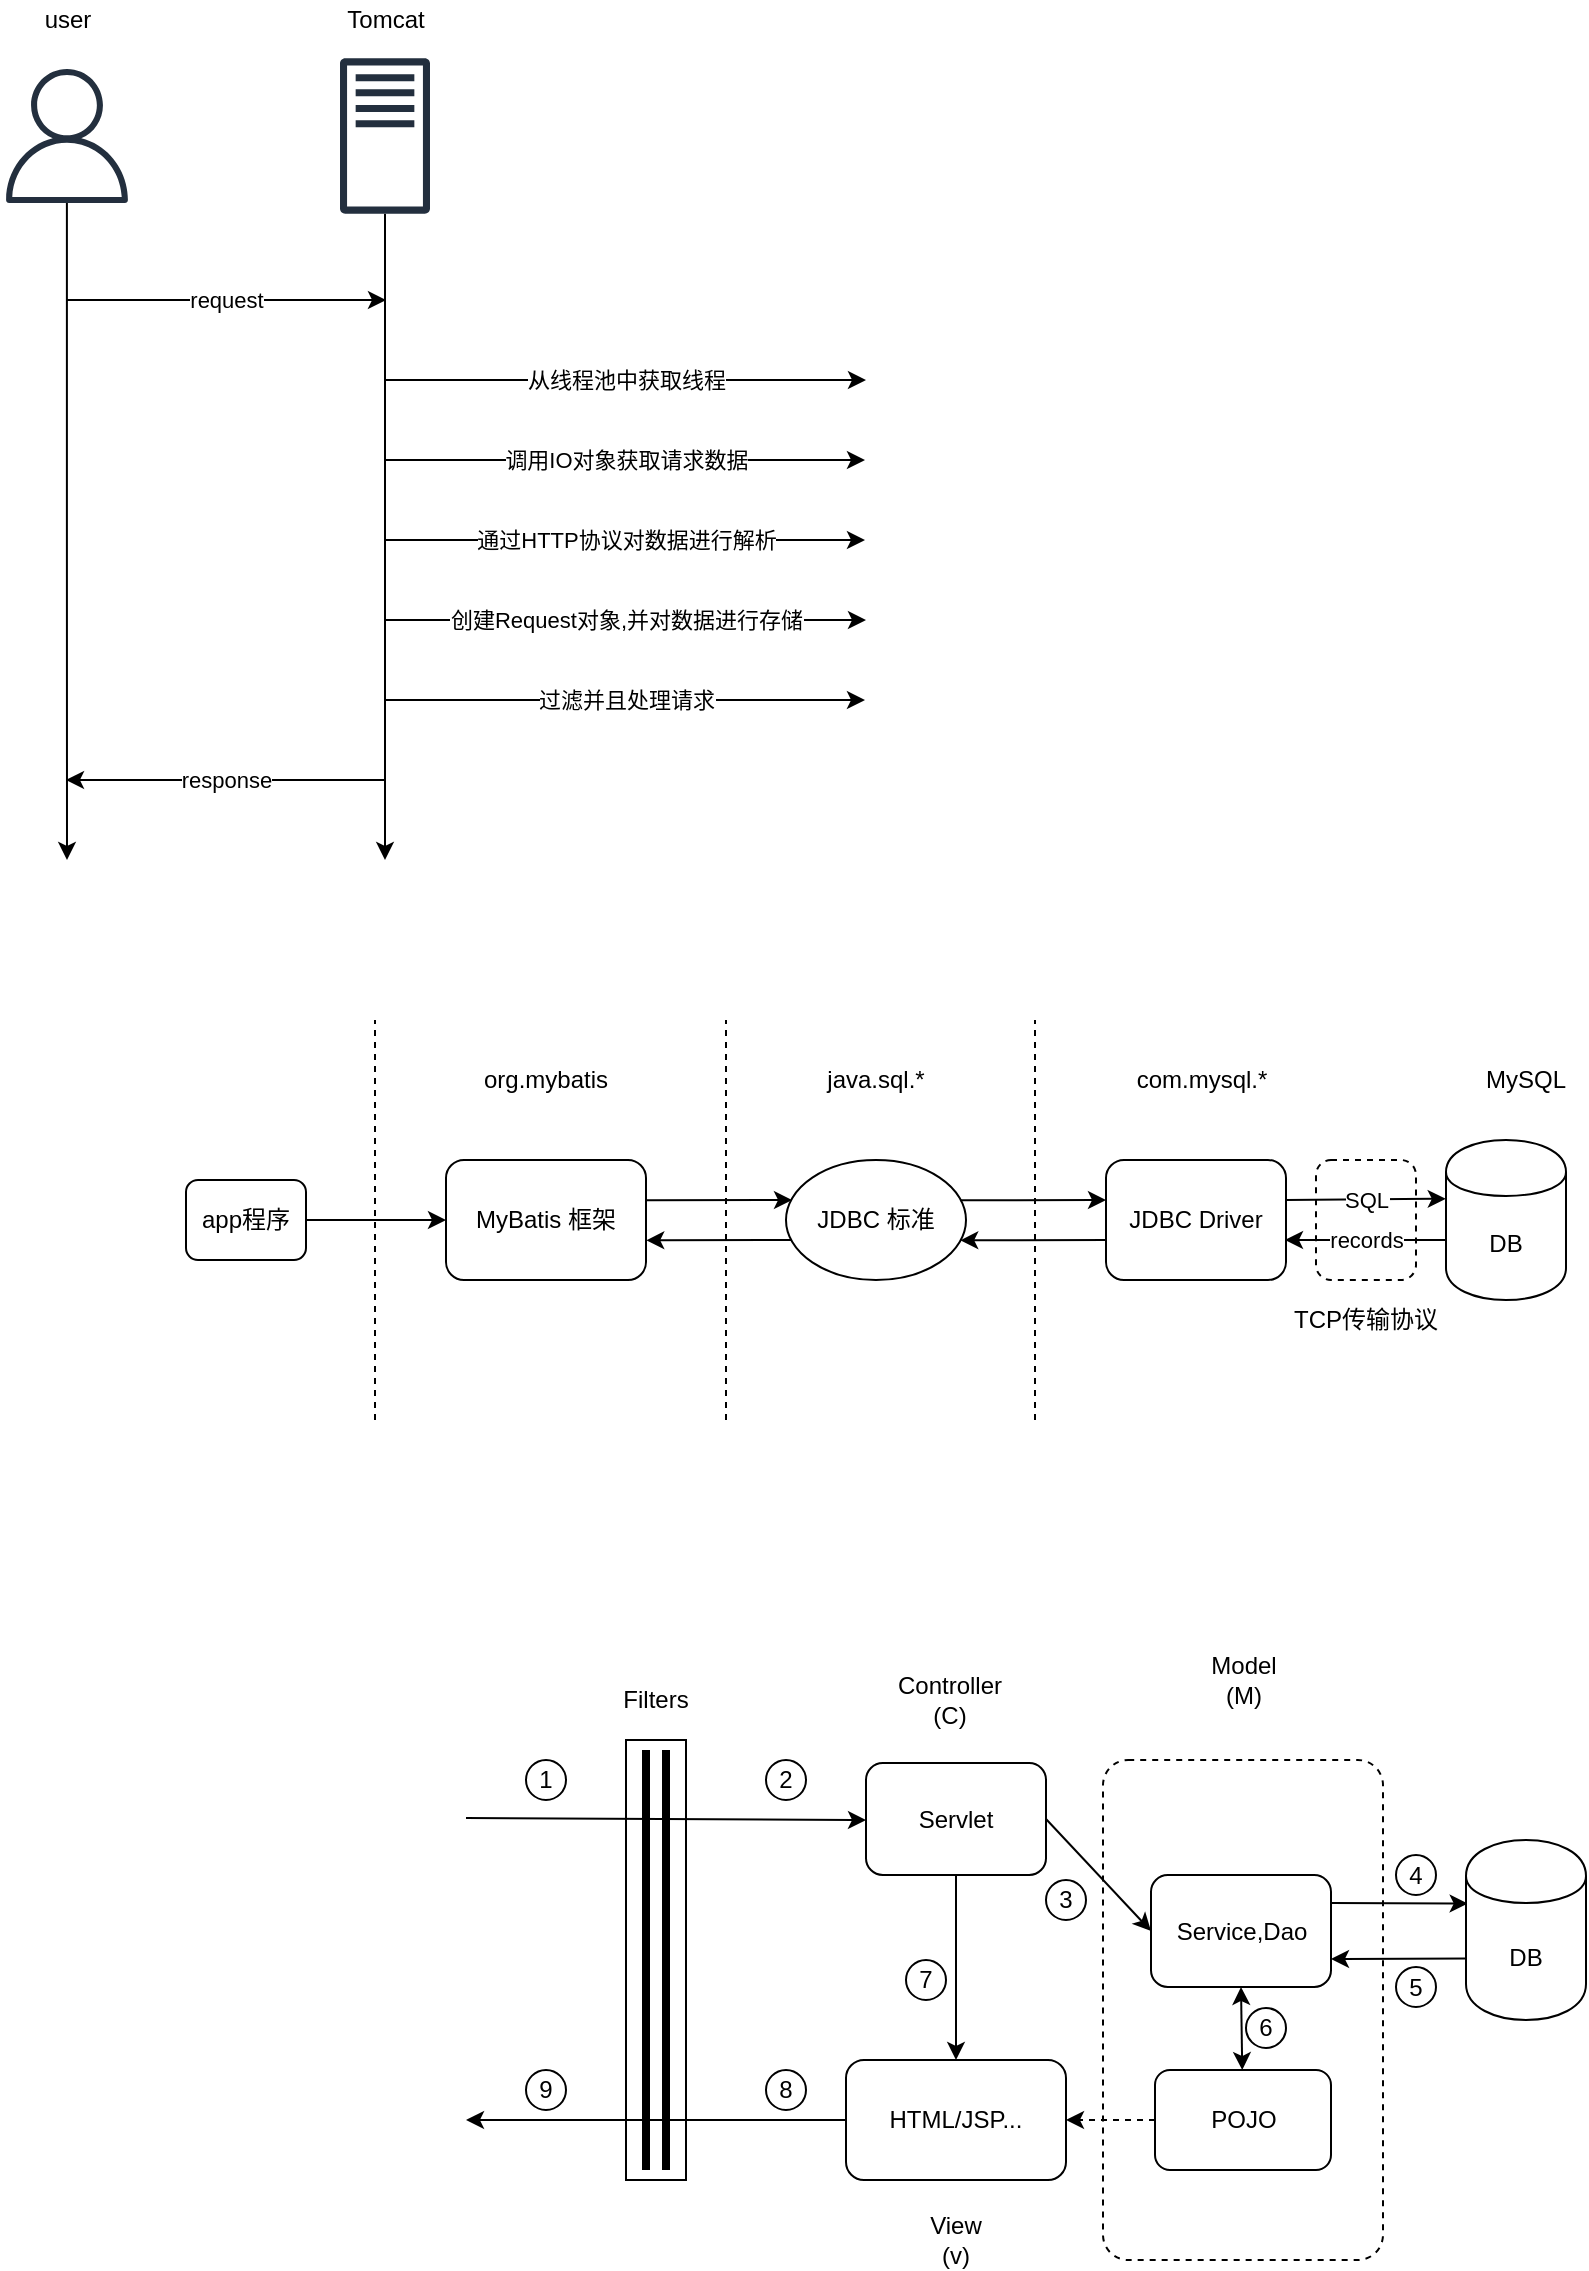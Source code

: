 <mxfile version="12.4.1" type="github" pages="1">
  <diagram id="uQzB3ri-bsp8VUMcORI5" name="第 1 页">
    <mxGraphModel dx="865" dy="514" grid="1" gridSize="10" guides="1" tooltips="1" connect="1" arrows="1" fold="1" page="1" pageScale="1" pageWidth="1200" pageHeight="1920" math="0" shadow="0">
      <root>
        <mxCell id="0"/>
        <mxCell id="1" parent="0"/>
        <mxCell id="f6cel8fHr0TImWsFFgJo-74" value="" style="rounded=1;whiteSpace=wrap;html=1;arcSize=9;dashed=1;" vertex="1" parent="1">
          <mxGeometry x="678.5" y="930" width="140" height="250" as="geometry"/>
        </mxCell>
        <mxCell id="f6cel8fHr0TImWsFFgJo-33" value="" style="rounded=1;whiteSpace=wrap;html=1;dashed=1;" vertex="1" parent="1">
          <mxGeometry x="785" y="630" width="50" height="60" as="geometry"/>
        </mxCell>
        <mxCell id="f6cel8fHr0TImWsFFgJo-11" style="edgeStyle=orthogonalEdgeStyle;rounded=0;orthogonalLoop=1;jettySize=auto;html=1;" edge="1" parent="1" source="f6cel8fHr0TImWsFFgJo-6">
          <mxGeometry relative="1" as="geometry">
            <mxPoint x="160.5" y="480" as="targetPoint"/>
          </mxGeometry>
        </mxCell>
        <mxCell id="f6cel8fHr0TImWsFFgJo-6" value="" style="outlineConnect=0;fontColor=#232F3E;gradientColor=none;fillColor=#232F3E;strokeColor=none;dashed=0;verticalLabelPosition=bottom;verticalAlign=top;align=center;html=1;fontSize=12;fontStyle=0;aspect=fixed;pointerEvents=1;shape=mxgraph.aws4.user;" vertex="1" parent="1">
          <mxGeometry x="127" y="84.5" width="67" height="67" as="geometry"/>
        </mxCell>
        <mxCell id="f6cel8fHr0TImWsFFgJo-12" style="edgeStyle=orthogonalEdgeStyle;rounded=0;orthogonalLoop=1;jettySize=auto;html=1;" edge="1" parent="1" source="f6cel8fHr0TImWsFFgJo-7">
          <mxGeometry relative="1" as="geometry">
            <mxPoint x="319.5" y="480" as="targetPoint"/>
          </mxGeometry>
        </mxCell>
        <mxCell id="f6cel8fHr0TImWsFFgJo-7" value="" style="outlineConnect=0;fontColor=#232F3E;gradientColor=none;fillColor=#232F3E;strokeColor=none;dashed=0;verticalLabelPosition=bottom;verticalAlign=top;align=center;html=1;fontSize=12;fontStyle=0;aspect=fixed;pointerEvents=1;shape=mxgraph.aws4.traditional_server;" vertex="1" parent="1">
          <mxGeometry x="297" y="79" width="45" height="78" as="geometry"/>
        </mxCell>
        <mxCell id="f6cel8fHr0TImWsFFgJo-8" value="user" style="text;html=1;strokeColor=none;fillColor=none;align=center;verticalAlign=middle;whiteSpace=wrap;rounded=0;" vertex="1" parent="1">
          <mxGeometry x="140.5" y="50" width="40" height="20" as="geometry"/>
        </mxCell>
        <mxCell id="f6cel8fHr0TImWsFFgJo-10" value="Tomcat" style="text;html=1;strokeColor=none;fillColor=none;align=center;verticalAlign=middle;whiteSpace=wrap;rounded=0;" vertex="1" parent="1">
          <mxGeometry x="299.5" y="50" width="40" height="20" as="geometry"/>
        </mxCell>
        <mxCell id="f6cel8fHr0TImWsFFgJo-13" value="request" style="endArrow=classic;html=1;" edge="1" parent="1">
          <mxGeometry width="50" height="50" relative="1" as="geometry">
            <mxPoint x="160" y="200" as="sourcePoint"/>
            <mxPoint x="320" y="200" as="targetPoint"/>
          </mxGeometry>
        </mxCell>
        <mxCell id="f6cel8fHr0TImWsFFgJo-14" value="从线程池中获取线程" style="endArrow=classic;html=1;" edge="1" parent="1">
          <mxGeometry width="50" height="50" relative="1" as="geometry">
            <mxPoint x="320" y="240" as="sourcePoint"/>
            <mxPoint x="560" y="240" as="targetPoint"/>
          </mxGeometry>
        </mxCell>
        <mxCell id="f6cel8fHr0TImWsFFgJo-15" value="调用IO对象获取请求数据" style="endArrow=classic;html=1;" edge="1" parent="1">
          <mxGeometry width="50" height="50" relative="1" as="geometry">
            <mxPoint x="319.5" y="280" as="sourcePoint"/>
            <mxPoint x="559.5" y="280" as="targetPoint"/>
          </mxGeometry>
        </mxCell>
        <mxCell id="f6cel8fHr0TImWsFFgJo-16" value="通过HTTP协议对数据进行解析" style="endArrow=classic;html=1;" edge="1" parent="1">
          <mxGeometry width="50" height="50" relative="1" as="geometry">
            <mxPoint x="319.5" y="320" as="sourcePoint"/>
            <mxPoint x="559.5" y="320" as="targetPoint"/>
          </mxGeometry>
        </mxCell>
        <mxCell id="f6cel8fHr0TImWsFFgJo-17" value="创建Request对象,并对数据进行存储" style="endArrow=classic;html=1;" edge="1" parent="1">
          <mxGeometry width="50" height="50" relative="1" as="geometry">
            <mxPoint x="320" y="360" as="sourcePoint"/>
            <mxPoint x="560" y="360" as="targetPoint"/>
          </mxGeometry>
        </mxCell>
        <mxCell id="f6cel8fHr0TImWsFFgJo-18" value="过滤并且处理请求" style="endArrow=classic;html=1;" edge="1" parent="1">
          <mxGeometry width="50" height="50" relative="1" as="geometry">
            <mxPoint x="319.5" y="400" as="sourcePoint"/>
            <mxPoint x="559.5" y="400" as="targetPoint"/>
          </mxGeometry>
        </mxCell>
        <mxCell id="f6cel8fHr0TImWsFFgJo-19" value="response" style="endArrow=classic;html=1;" edge="1" parent="1">
          <mxGeometry width="50" height="50" relative="1" as="geometry">
            <mxPoint x="320" y="440" as="sourcePoint"/>
            <mxPoint x="160" y="440" as="targetPoint"/>
          </mxGeometry>
        </mxCell>
        <mxCell id="f6cel8fHr0TImWsFFgJo-21" value="DB" style="shape=cylinder;whiteSpace=wrap;html=1;boundedLbl=1;backgroundOutline=1;" vertex="1" parent="1">
          <mxGeometry x="850" y="620" width="60" height="80" as="geometry"/>
        </mxCell>
        <mxCell id="f6cel8fHr0TImWsFFgJo-22" value="MySQL" style="text;html=1;strokeColor=none;fillColor=none;align=center;verticalAlign=middle;whiteSpace=wrap;rounded=0;" vertex="1" parent="1">
          <mxGeometry x="870" y="580" width="40" height="20" as="geometry"/>
        </mxCell>
        <mxCell id="f6cel8fHr0TImWsFFgJo-23" value="JDBC Driver" style="rounded=1;whiteSpace=wrap;html=1;" vertex="1" parent="1">
          <mxGeometry x="680" y="630" width="90" height="60" as="geometry"/>
        </mxCell>
        <mxCell id="f6cel8fHr0TImWsFFgJo-27" value="SQL" style="endArrow=classic;html=1;entryX=-0.002;entryY=0.367;entryDx=0;entryDy=0;entryPerimeter=0;" edge="1" parent="1" target="f6cel8fHr0TImWsFFgJo-21">
          <mxGeometry width="50" height="50" relative="1" as="geometry">
            <mxPoint x="770" y="650" as="sourcePoint"/>
            <mxPoint x="840" y="650" as="targetPoint"/>
          </mxGeometry>
        </mxCell>
        <mxCell id="f6cel8fHr0TImWsFFgJo-28" value="records" style="endArrow=classic;html=1;" edge="1" parent="1">
          <mxGeometry width="50" height="50" relative="1" as="geometry">
            <mxPoint x="849.5" y="670" as="sourcePoint"/>
            <mxPoint x="769.5" y="670" as="targetPoint"/>
          </mxGeometry>
        </mxCell>
        <mxCell id="f6cel8fHr0TImWsFFgJo-34" value="TCP传输协议" style="text;html=1;strokeColor=none;fillColor=none;align=center;verticalAlign=middle;whiteSpace=wrap;rounded=0;dashed=1;" vertex="1" parent="1">
          <mxGeometry x="770" y="700" width="80" height="20" as="geometry"/>
        </mxCell>
        <mxCell id="f6cel8fHr0TImWsFFgJo-37" value="JDBC 标准" style="ellipse;whiteSpace=wrap;html=1;" vertex="1" parent="1">
          <mxGeometry x="520" y="630" width="90" height="60" as="geometry"/>
        </mxCell>
        <mxCell id="f6cel8fHr0TImWsFFgJo-39" value="" style="endArrow=none;html=1;exitX=0.968;exitY=0.669;exitDx=0;exitDy=0;exitPerimeter=0;startArrow=classic;startFill=1;endFill=0;" edge="1" parent="1" source="f6cel8fHr0TImWsFFgJo-37">
          <mxGeometry width="50" height="50" relative="1" as="geometry">
            <mxPoint x="610" y="670" as="sourcePoint"/>
            <mxPoint x="680" y="670" as="targetPoint"/>
          </mxGeometry>
        </mxCell>
        <mxCell id="f6cel8fHr0TImWsFFgJo-40" value="" style="endArrow=classic;html=1;exitX=0.968;exitY=0.669;exitDx=0;exitDy=0;exitPerimeter=0;startArrow=none;startFill=0;endFill=1;" edge="1" parent="1">
          <mxGeometry width="50" height="50" relative="1" as="geometry">
            <mxPoint x="607.12" y="650.14" as="sourcePoint"/>
            <mxPoint x="680" y="650" as="targetPoint"/>
          </mxGeometry>
        </mxCell>
        <mxCell id="f6cel8fHr0TImWsFFgJo-41" value="MyBatis 框架" style="rounded=1;whiteSpace=wrap;html=1;" vertex="1" parent="1">
          <mxGeometry x="350" y="630" width="100" height="60" as="geometry"/>
        </mxCell>
        <mxCell id="f6cel8fHr0TImWsFFgJo-42" value="" style="endArrow=classic;html=1;exitX=0.968;exitY=0.669;exitDx=0;exitDy=0;exitPerimeter=0;startArrow=none;startFill=0;endFill=1;" edge="1" parent="1">
          <mxGeometry width="50" height="50" relative="1" as="geometry">
            <mxPoint x="450.12" y="650.14" as="sourcePoint"/>
            <mxPoint x="523" y="650" as="targetPoint"/>
          </mxGeometry>
        </mxCell>
        <mxCell id="f6cel8fHr0TImWsFFgJo-43" value="" style="endArrow=none;html=1;exitX=0.968;exitY=0.669;exitDx=0;exitDy=0;exitPerimeter=0;startArrow=classic;startFill=1;endFill=0;" edge="1" parent="1">
          <mxGeometry width="50" height="50" relative="1" as="geometry">
            <mxPoint x="450.12" y="670.14" as="sourcePoint"/>
            <mxPoint x="523" y="670" as="targetPoint"/>
          </mxGeometry>
        </mxCell>
        <mxCell id="f6cel8fHr0TImWsFFgJo-45" style="edgeStyle=orthogonalEdgeStyle;rounded=0;orthogonalLoop=1;jettySize=auto;html=1;entryX=0;entryY=0.5;entryDx=0;entryDy=0;startArrow=none;startFill=0;endArrow=classic;endFill=1;" edge="1" parent="1" source="f6cel8fHr0TImWsFFgJo-44" target="f6cel8fHr0TImWsFFgJo-41">
          <mxGeometry relative="1" as="geometry"/>
        </mxCell>
        <mxCell id="f6cel8fHr0TImWsFFgJo-44" value="app程序" style="rounded=1;whiteSpace=wrap;html=1;" vertex="1" parent="1">
          <mxGeometry x="220" y="640" width="60" height="40" as="geometry"/>
        </mxCell>
        <mxCell id="f6cel8fHr0TImWsFFgJo-46" value="" style="endArrow=none;dashed=1;html=1;" edge="1" parent="1">
          <mxGeometry width="50" height="50" relative="1" as="geometry">
            <mxPoint x="314.5" y="760" as="sourcePoint"/>
            <mxPoint x="314.5" y="560" as="targetPoint"/>
          </mxGeometry>
        </mxCell>
        <mxCell id="f6cel8fHr0TImWsFFgJo-47" value="" style="endArrow=none;dashed=1;html=1;" edge="1" parent="1">
          <mxGeometry width="50" height="50" relative="1" as="geometry">
            <mxPoint x="490.0" y="760" as="sourcePoint"/>
            <mxPoint x="490.0" y="560" as="targetPoint"/>
          </mxGeometry>
        </mxCell>
        <mxCell id="f6cel8fHr0TImWsFFgJo-48" value="" style="endArrow=none;dashed=1;html=1;" edge="1" parent="1">
          <mxGeometry width="50" height="50" relative="1" as="geometry">
            <mxPoint x="644.5" y="760" as="sourcePoint"/>
            <mxPoint x="644.5" y="560" as="targetPoint"/>
          </mxGeometry>
        </mxCell>
        <mxCell id="f6cel8fHr0TImWsFFgJo-49" value="org.mybatis" style="text;html=1;strokeColor=none;fillColor=none;align=center;verticalAlign=middle;whiteSpace=wrap;rounded=0;" vertex="1" parent="1">
          <mxGeometry x="380" y="580" width="40" height="20" as="geometry"/>
        </mxCell>
        <mxCell id="f6cel8fHr0TImWsFFgJo-50" value="java.sql.*" style="text;html=1;strokeColor=none;fillColor=none;align=center;verticalAlign=middle;whiteSpace=wrap;rounded=0;" vertex="1" parent="1">
          <mxGeometry x="545" y="580" width="40" height="20" as="geometry"/>
        </mxCell>
        <mxCell id="f6cel8fHr0TImWsFFgJo-51" value="com.mysql.*" style="text;html=1;strokeColor=none;fillColor=none;align=center;verticalAlign=middle;whiteSpace=wrap;rounded=0;" vertex="1" parent="1">
          <mxGeometry x="707.5" y="580" width="40" height="20" as="geometry"/>
        </mxCell>
        <mxCell id="f6cel8fHr0TImWsFFgJo-52" value="" style="rounded=0;whiteSpace=wrap;html=1;" vertex="1" parent="1">
          <mxGeometry x="440" y="920" width="30" height="220" as="geometry"/>
        </mxCell>
        <mxCell id="f6cel8fHr0TImWsFFgJo-54" value="" style="endArrow=none;html=1;strokeWidth=4;" edge="1" parent="1">
          <mxGeometry width="50" height="50" relative="1" as="geometry">
            <mxPoint x="450" y="1135" as="sourcePoint"/>
            <mxPoint x="450" y="925" as="targetPoint"/>
          </mxGeometry>
        </mxCell>
        <mxCell id="f6cel8fHr0TImWsFFgJo-55" value="" style="endArrow=none;html=1;strokeWidth=4;" edge="1" parent="1">
          <mxGeometry width="50" height="50" relative="1" as="geometry">
            <mxPoint x="460" y="1135" as="sourcePoint"/>
            <mxPoint x="460" y="925" as="targetPoint"/>
          </mxGeometry>
        </mxCell>
        <mxCell id="f6cel8fHr0TImWsFFgJo-56" value="Filters" style="text;html=1;strokeColor=none;fillColor=none;align=center;verticalAlign=middle;whiteSpace=wrap;rounded=0;" vertex="1" parent="1">
          <mxGeometry x="435" y="890" width="40" height="20" as="geometry"/>
        </mxCell>
        <mxCell id="f6cel8fHr0TImWsFFgJo-57" value="" style="endArrow=classic;html=1;strokeWidth=1;" edge="1" parent="1">
          <mxGeometry width="50" height="50" relative="1" as="geometry">
            <mxPoint x="360" y="959" as="sourcePoint"/>
            <mxPoint x="560" y="960" as="targetPoint"/>
          </mxGeometry>
        </mxCell>
        <mxCell id="f6cel8fHr0TImWsFFgJo-61" style="rounded=0;orthogonalLoop=1;jettySize=auto;html=1;startArrow=none;startFill=0;endArrow=classic;endFill=1;strokeWidth=1;entryX=0;entryY=0.5;entryDx=0;entryDy=0;exitX=1;exitY=0.5;exitDx=0;exitDy=0;" edge="1" parent="1" source="f6cel8fHr0TImWsFFgJo-59" target="f6cel8fHr0TImWsFFgJo-60">
          <mxGeometry relative="1" as="geometry"/>
        </mxCell>
        <mxCell id="f6cel8fHr0TImWsFFgJo-72" style="edgeStyle=none;rounded=0;orthogonalLoop=1;jettySize=auto;html=1;entryX=0.5;entryY=0;entryDx=0;entryDy=0;startArrow=none;startFill=0;endArrow=classic;endFill=1;strokeWidth=1;" edge="1" parent="1" source="f6cel8fHr0TImWsFFgJo-59" target="f6cel8fHr0TImWsFFgJo-70">
          <mxGeometry relative="1" as="geometry"/>
        </mxCell>
        <mxCell id="f6cel8fHr0TImWsFFgJo-59" value="Servlet" style="rounded=1;whiteSpace=wrap;html=1;" vertex="1" parent="1">
          <mxGeometry x="560" y="931.5" width="90" height="56" as="geometry"/>
        </mxCell>
        <mxCell id="f6cel8fHr0TImWsFFgJo-66" style="edgeStyle=none;rounded=0;orthogonalLoop=1;jettySize=auto;html=1;entryX=0.014;entryY=0.353;entryDx=0;entryDy=0;startArrow=none;startFill=0;endArrow=classic;endFill=1;strokeWidth=1;exitX=1;exitY=0.25;exitDx=0;exitDy=0;entryPerimeter=0;" edge="1" parent="1" source="f6cel8fHr0TImWsFFgJo-60" target="f6cel8fHr0TImWsFFgJo-62">
          <mxGeometry relative="1" as="geometry"/>
        </mxCell>
        <mxCell id="f6cel8fHr0TImWsFFgJo-60" value="Service,Dao" style="rounded=1;whiteSpace=wrap;html=1;" vertex="1" parent="1">
          <mxGeometry x="702.5" y="987.5" width="90" height="56" as="geometry"/>
        </mxCell>
        <mxCell id="f6cel8fHr0TImWsFFgJo-67" style="edgeStyle=none;rounded=0;orthogonalLoop=1;jettySize=auto;html=1;entryX=1;entryY=0.75;entryDx=0;entryDy=0;startArrow=none;startFill=0;endArrow=classic;endFill=1;strokeWidth=1;exitX=0.015;exitY=0.658;exitDx=0;exitDy=0;exitPerimeter=0;" edge="1" parent="1" source="f6cel8fHr0TImWsFFgJo-62" target="f6cel8fHr0TImWsFFgJo-60">
          <mxGeometry relative="1" as="geometry">
            <mxPoint x="859" y="1030" as="sourcePoint"/>
          </mxGeometry>
        </mxCell>
        <mxCell id="f6cel8fHr0TImWsFFgJo-62" value="DB" style="shape=cylinder;whiteSpace=wrap;html=1;boundedLbl=1;backgroundOutline=1;" vertex="1" parent="1">
          <mxGeometry x="860" y="970" width="60" height="90" as="geometry"/>
        </mxCell>
        <mxCell id="f6cel8fHr0TImWsFFgJo-69" style="edgeStyle=none;rounded=0;orthogonalLoop=1;jettySize=auto;html=1;entryX=0.5;entryY=1;entryDx=0;entryDy=0;startArrow=classic;startFill=1;endArrow=classic;endFill=1;strokeWidth=1;" edge="1" parent="1" source="f6cel8fHr0TImWsFFgJo-68" target="f6cel8fHr0TImWsFFgJo-60">
          <mxGeometry relative="1" as="geometry"/>
        </mxCell>
        <mxCell id="f6cel8fHr0TImWsFFgJo-73" style="edgeStyle=none;rounded=0;orthogonalLoop=1;jettySize=auto;html=1;entryX=1;entryY=0.5;entryDx=0;entryDy=0;startArrow=none;startFill=0;endArrow=classic;endFill=1;strokeWidth=1;dashed=1;" edge="1" parent="1" source="f6cel8fHr0TImWsFFgJo-68" target="f6cel8fHr0TImWsFFgJo-70">
          <mxGeometry relative="1" as="geometry"/>
        </mxCell>
        <mxCell id="f6cel8fHr0TImWsFFgJo-68" value="POJO" style="rounded=1;whiteSpace=wrap;html=1;" vertex="1" parent="1">
          <mxGeometry x="704.5" y="1085" width="88" height="50" as="geometry"/>
        </mxCell>
        <mxCell id="f6cel8fHr0TImWsFFgJo-71" style="edgeStyle=none;rounded=0;orthogonalLoop=1;jettySize=auto;html=1;startArrow=none;startFill=0;endArrow=classic;endFill=1;strokeWidth=1;" edge="1" parent="1" source="f6cel8fHr0TImWsFFgJo-70">
          <mxGeometry relative="1" as="geometry">
            <mxPoint x="360" y="1110" as="targetPoint"/>
          </mxGeometry>
        </mxCell>
        <mxCell id="f6cel8fHr0TImWsFFgJo-70" value="HTML/JSP..." style="rounded=1;whiteSpace=wrap;html=1;" vertex="1" parent="1">
          <mxGeometry x="550" y="1080" width="110" height="60" as="geometry"/>
        </mxCell>
        <mxCell id="f6cel8fHr0TImWsFFgJo-75" value="Model&lt;br&gt;(M)" style="text;html=1;strokeColor=none;fillColor=none;align=center;verticalAlign=middle;whiteSpace=wrap;rounded=0;dashed=1;" vertex="1" parent="1">
          <mxGeometry x="728.5" y="880" width="40" height="20" as="geometry"/>
        </mxCell>
        <mxCell id="f6cel8fHr0TImWsFFgJo-76" value="View&lt;br&gt;(v)" style="text;html=1;strokeColor=none;fillColor=none;align=center;verticalAlign=middle;whiteSpace=wrap;rounded=0;dashed=1;" vertex="1" parent="1">
          <mxGeometry x="585" y="1160" width="40" height="20" as="geometry"/>
        </mxCell>
        <mxCell id="f6cel8fHr0TImWsFFgJo-77" value="Controller&lt;br&gt;(C)" style="text;html=1;strokeColor=none;fillColor=none;align=center;verticalAlign=middle;whiteSpace=wrap;rounded=0;dashed=1;" vertex="1" parent="1">
          <mxGeometry x="582" y="890" width="40" height="20" as="geometry"/>
        </mxCell>
        <mxCell id="f6cel8fHr0TImWsFFgJo-79" value="1" style="ellipse;whiteSpace=wrap;html=1;aspect=fixed;" vertex="1" parent="1">
          <mxGeometry x="390" y="930" width="20" height="20" as="geometry"/>
        </mxCell>
        <mxCell id="f6cel8fHr0TImWsFFgJo-80" value="2" style="ellipse;whiteSpace=wrap;html=1;aspect=fixed;" vertex="1" parent="1">
          <mxGeometry x="510" y="930" width="20" height="20" as="geometry"/>
        </mxCell>
        <mxCell id="f6cel8fHr0TImWsFFgJo-81" value="3" style="ellipse;whiteSpace=wrap;html=1;aspect=fixed;" vertex="1" parent="1">
          <mxGeometry x="650" y="990" width="20" height="20" as="geometry"/>
        </mxCell>
        <mxCell id="f6cel8fHr0TImWsFFgJo-82" value="4" style="ellipse;whiteSpace=wrap;html=1;aspect=fixed;" vertex="1" parent="1">
          <mxGeometry x="825" y="977.5" width="20" height="20" as="geometry"/>
        </mxCell>
        <mxCell id="f6cel8fHr0TImWsFFgJo-83" value="5" style="ellipse;whiteSpace=wrap;html=1;aspect=fixed;" vertex="1" parent="1">
          <mxGeometry x="825" y="1033.5" width="20" height="20" as="geometry"/>
        </mxCell>
        <mxCell id="f6cel8fHr0TImWsFFgJo-85" value="6" style="ellipse;whiteSpace=wrap;html=1;aspect=fixed;" vertex="1" parent="1">
          <mxGeometry x="750" y="1054" width="20" height="20" as="geometry"/>
        </mxCell>
        <mxCell id="f6cel8fHr0TImWsFFgJo-87" value="7" style="ellipse;whiteSpace=wrap;html=1;aspect=fixed;" vertex="1" parent="1">
          <mxGeometry x="580" y="1030" width="20" height="20" as="geometry"/>
        </mxCell>
        <mxCell id="f6cel8fHr0TImWsFFgJo-88" value="8" style="ellipse;whiteSpace=wrap;html=1;aspect=fixed;" vertex="1" parent="1">
          <mxGeometry x="510" y="1085" width="20" height="20" as="geometry"/>
        </mxCell>
        <mxCell id="f6cel8fHr0TImWsFFgJo-89" value="9" style="ellipse;whiteSpace=wrap;html=1;aspect=fixed;" vertex="1" parent="1">
          <mxGeometry x="390" y="1085" width="20" height="20" as="geometry"/>
        </mxCell>
      </root>
    </mxGraphModel>
  </diagram>
</mxfile>
